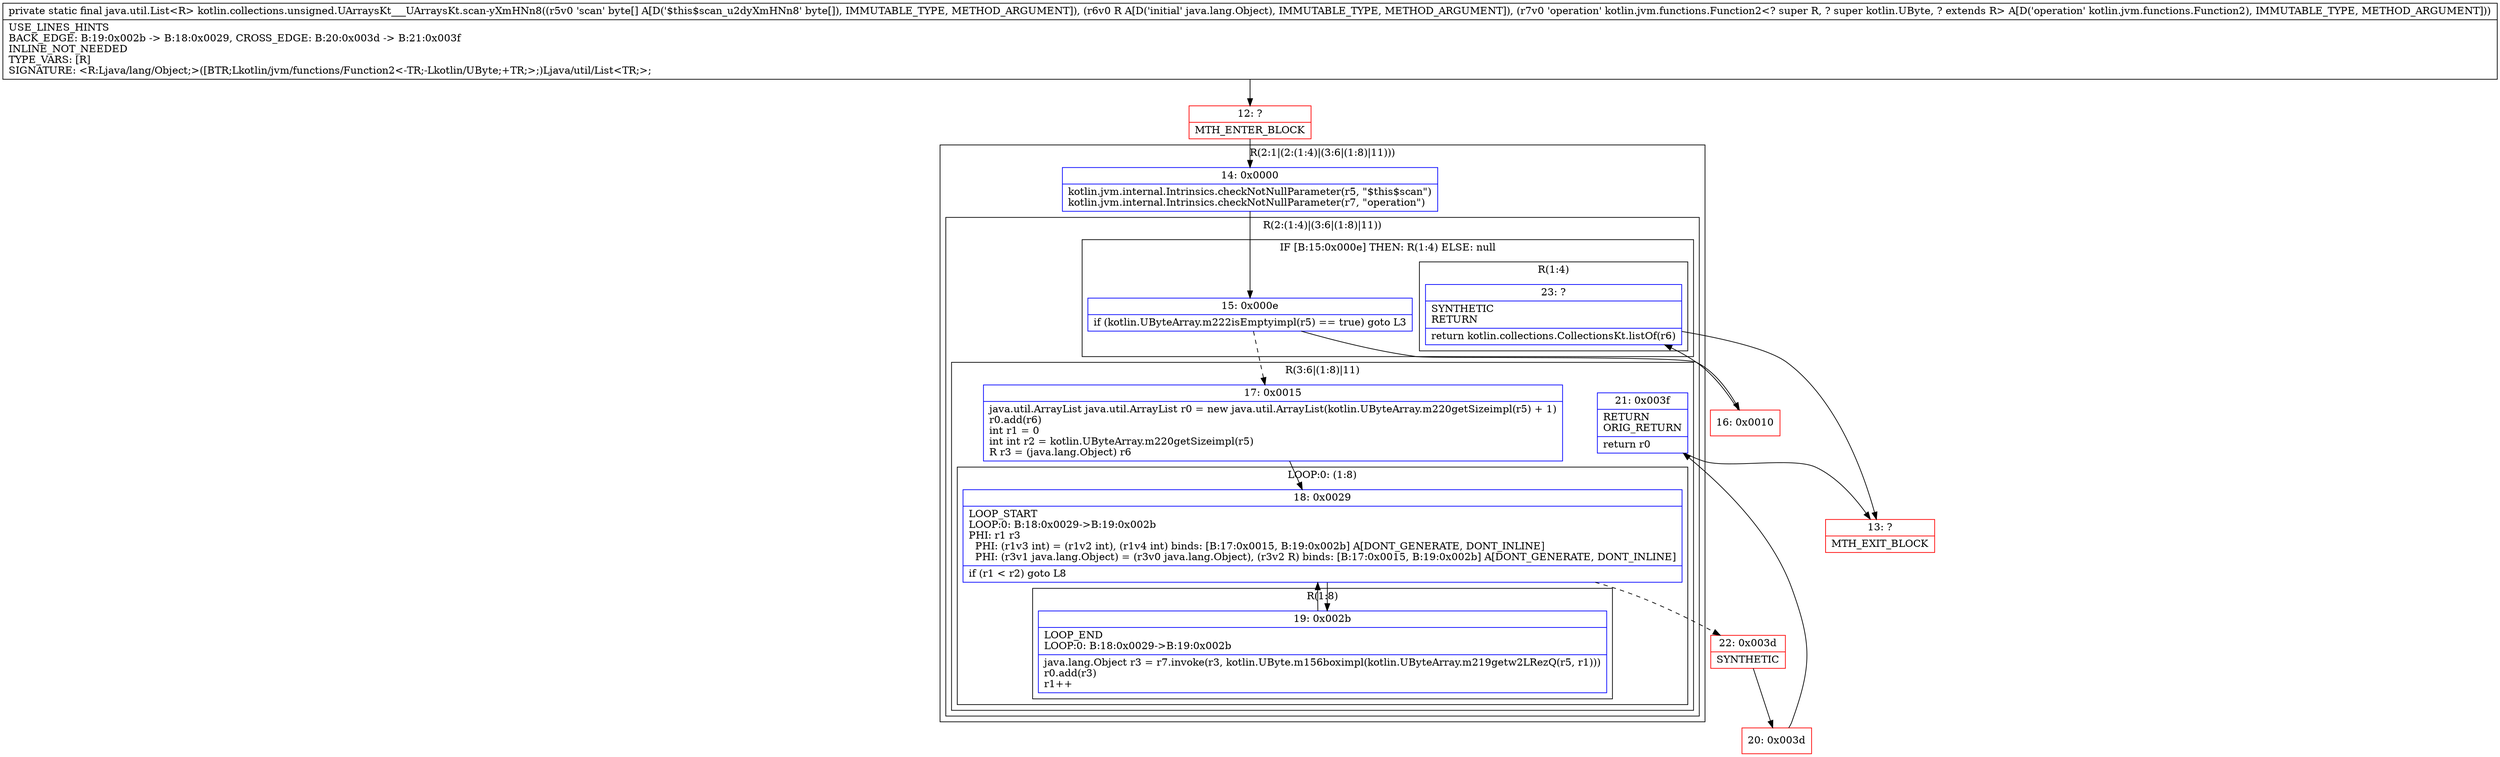 digraph "CFG forkotlin.collections.unsigned.UArraysKt___UArraysKt.scan\-yXmHNn8([BLjava\/lang\/Object;Lkotlin\/jvm\/functions\/Function2;)Ljava\/util\/List;" {
subgraph cluster_Region_795320543 {
label = "R(2:1|(2:(1:4)|(3:6|(1:8)|11)))";
node [shape=record,color=blue];
Node_14 [shape=record,label="{14\:\ 0x0000|kotlin.jvm.internal.Intrinsics.checkNotNullParameter(r5, \"$this$scan\")\lkotlin.jvm.internal.Intrinsics.checkNotNullParameter(r7, \"operation\")\l}"];
subgraph cluster_Region_125348935 {
label = "R(2:(1:4)|(3:6|(1:8)|11))";
node [shape=record,color=blue];
subgraph cluster_IfRegion_1010311281 {
label = "IF [B:15:0x000e] THEN: R(1:4) ELSE: null";
node [shape=record,color=blue];
Node_15 [shape=record,label="{15\:\ 0x000e|if (kotlin.UByteArray.m222isEmptyimpl(r5) == true) goto L3\l}"];
subgraph cluster_Region_2145733246 {
label = "R(1:4)";
node [shape=record,color=blue];
Node_23 [shape=record,label="{23\:\ ?|SYNTHETIC\lRETURN\l|return kotlin.collections.CollectionsKt.listOf(r6)\l}"];
}
}
subgraph cluster_Region_1628032962 {
label = "R(3:6|(1:8)|11)";
node [shape=record,color=blue];
Node_17 [shape=record,label="{17\:\ 0x0015|java.util.ArrayList java.util.ArrayList r0 = new java.util.ArrayList(kotlin.UByteArray.m220getSizeimpl(r5) + 1)\lr0.add(r6)\lint r1 = 0\lint int r2 = kotlin.UByteArray.m220getSizeimpl(r5)\lR r3 = (java.lang.Object) r6\l}"];
subgraph cluster_LoopRegion_644066872 {
label = "LOOP:0: (1:8)";
node [shape=record,color=blue];
Node_18 [shape=record,label="{18\:\ 0x0029|LOOP_START\lLOOP:0: B:18:0x0029\-\>B:19:0x002b\lPHI: r1 r3 \l  PHI: (r1v3 int) = (r1v2 int), (r1v4 int) binds: [B:17:0x0015, B:19:0x002b] A[DONT_GENERATE, DONT_INLINE]\l  PHI: (r3v1 java.lang.Object) = (r3v0 java.lang.Object), (r3v2 R) binds: [B:17:0x0015, B:19:0x002b] A[DONT_GENERATE, DONT_INLINE]\l|if (r1 \< r2) goto L8\l}"];
subgraph cluster_Region_650040819 {
label = "R(1:8)";
node [shape=record,color=blue];
Node_19 [shape=record,label="{19\:\ 0x002b|LOOP_END\lLOOP:0: B:18:0x0029\-\>B:19:0x002b\l|java.lang.Object r3 = r7.invoke(r3, kotlin.UByte.m156boximpl(kotlin.UByteArray.m219getw2LRezQ(r5, r1)))\lr0.add(r3)\lr1++\l}"];
}
}
Node_21 [shape=record,label="{21\:\ 0x003f|RETURN\lORIG_RETURN\l|return r0\l}"];
}
}
}
Node_12 [shape=record,color=red,label="{12\:\ ?|MTH_ENTER_BLOCK\l}"];
Node_16 [shape=record,color=red,label="{16\:\ 0x0010}"];
Node_13 [shape=record,color=red,label="{13\:\ ?|MTH_EXIT_BLOCK\l}"];
Node_22 [shape=record,color=red,label="{22\:\ 0x003d|SYNTHETIC\l}"];
Node_20 [shape=record,color=red,label="{20\:\ 0x003d}"];
MethodNode[shape=record,label="{private static final java.util.List\<R\> kotlin.collections.unsigned.UArraysKt___UArraysKt.scan\-yXmHNn8((r5v0 'scan' byte[] A[D('$this$scan_u2dyXmHNn8' byte[]), IMMUTABLE_TYPE, METHOD_ARGUMENT]), (r6v0 R A[D('initial' java.lang.Object), IMMUTABLE_TYPE, METHOD_ARGUMENT]), (r7v0 'operation' kotlin.jvm.functions.Function2\<? super R, ? super kotlin.UByte, ? extends R\> A[D('operation' kotlin.jvm.functions.Function2), IMMUTABLE_TYPE, METHOD_ARGUMENT]))  | USE_LINES_HINTS\lBACK_EDGE: B:19:0x002b \-\> B:18:0x0029, CROSS_EDGE: B:20:0x003d \-\> B:21:0x003f\lINLINE_NOT_NEEDED\lTYPE_VARS: [R]\lSIGNATURE: \<R:Ljava\/lang\/Object;\>([BTR;Lkotlin\/jvm\/functions\/Function2\<\-TR;\-Lkotlin\/UByte;+TR;\>;)Ljava\/util\/List\<TR;\>;\l}"];
MethodNode -> Node_12;Node_14 -> Node_15;
Node_15 -> Node_16;
Node_15 -> Node_17[style=dashed];
Node_23 -> Node_13;
Node_17 -> Node_18;
Node_18 -> Node_19;
Node_18 -> Node_22[style=dashed];
Node_19 -> Node_18;
Node_21 -> Node_13;
Node_12 -> Node_14;
Node_16 -> Node_23;
Node_22 -> Node_20;
Node_20 -> Node_21;
}

